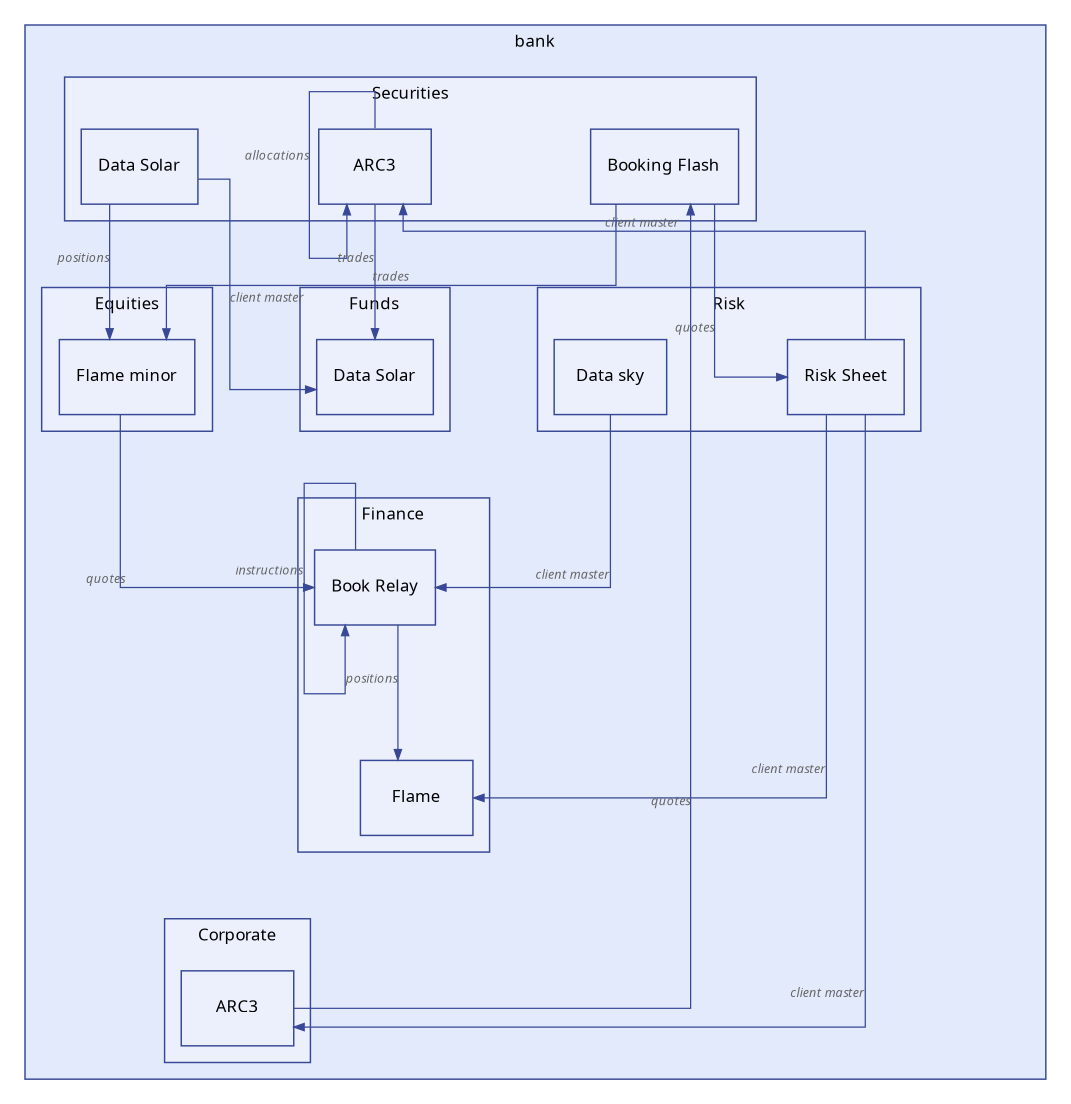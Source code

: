 digraph  {
  splines="ortho";
  fontname="trebuchet MS";
  fontsize="8";
  nodesep="0.8";
  ranksep="0.9";
  concentrate="true";
  rankdir="TB";
  compound="true";
  subgraph cluster_bank  {
    style="filled";
    color="#384896";
    penwidth="0.7";
    fillcolor="#e3eafc";
    label="bank";
    subgraph cluster_Risk  {
      style="filled";
      color="#384896";
      penwidth="0.7";
      fillcolor="#ebf0fc";
      label="Risk";
      app14155[shape="rectangle",fontname="trebuchet MS",fontsize="8",color="#384896",penwidth="0.7",label="Risk Sheet"];
      app14156[shape="rectangle",fontname="trebuchet MS",fontsize="8",color="#384896",penwidth="0.7",label="Data sky"];
    }
    subgraph cluster_Securities  {
      style="filled";
      color="#384896";
      penwidth="0.7";
      fillcolor="#ebf0fc";
      label="Securities";
      app14147[shape="rectangle",fontname="trebuchet MS",fontsize="8",color="#384896",penwidth="0.7",label="ARC3"];
      app14151[shape="rectangle",fontname="trebuchet MS",fontsize="8",color="#384896",penwidth="0.7",label="Booking Flash"];
      app14154[shape="rectangle",fontname="trebuchet MS",fontsize="8",color="#384896",penwidth="0.7",label="Data Solar"];
    }
    subgraph cluster_Equities  {
      style="filled";
      color="#384896";
      penwidth="0.7";
      fillcolor="#ebf0fc";
      label="Equities";
      app14150[shape="rectangle",fontname="trebuchet MS",fontsize="8",color="#384896",penwidth="0.7",label="Flame minor"];
    }
    subgraph cluster_Corporate  {
      style="filled";
      color="#384896";
      penwidth="0.7";
      fillcolor="#ebf0fc";
      label="Corporate";
      app14153[shape="rectangle",fontname="trebuchet MS",fontsize="8",color="#384896",penwidth="0.7",label="ARC3"];
    }
    subgraph cluster_Funds  {
      style="filled";
      color="#384896";
      penwidth="0.7";
      fillcolor="#ebf0fc";
      label="Funds";
      app14149[shape="rectangle",fontname="trebuchet MS",fontsize="8",color="#384896",penwidth="0.7",label="Data Solar"];
    }
    subgraph cluster_Finance  {
      style="filled";
      color="#384896";
      penwidth="0.7";
      fillcolor="#ebf0fc";
      label="Finance";
      app14148[shape="rectangle",fontname="trebuchet MS",fontsize="8",color="#384896",penwidth="0.7",label="Flame"];
      app14152[shape="rectangle",fontname="trebuchet MS",fontsize="8",color="#384896",penwidth="0.7",label="Book Relay"];
    }
  }
  app14152 -> app14148 [xlabel="positions",fontsize="6",color="#384896",fontname="trebuchet MS italic",fontcolor="#656565",arrowsize="0.5",penwidth="0.6",constraint="true"];
  app14155 -> app14153 [xlabel="client master",fontsize="6",color="#384896",fontname="trebuchet MS italic",fontcolor="#656565",arrowsize="0.5",penwidth="0.6",constraint="true"];
  app14147 -> app14149 [xlabel="trades",fontsize="6",color="#384896",fontname="trebuchet MS italic",fontcolor="#656565",arrowsize="0.5",penwidth="0.6",constraint="true"];
  app14154 -> app14149 [xlabel="client master",fontsize="6",color="#384896",fontname="trebuchet MS italic",fontcolor="#656565",arrowsize="0.5",penwidth="0.6",constraint="true"];
  app14155 -> app14148 [xlabel="client master",fontsize="6",color="#384896",fontname="trebuchet MS italic",fontcolor="#656565",arrowsize="0.5",penwidth="0.6",constraint="true"];
  app14153 -> app14151 [xlabel="quotes",fontsize="6",color="#384896",fontname="trebuchet MS italic",fontcolor="#656565",arrowsize="0.5",penwidth="0.6",constraint="true"];
  app14156 -> app14152 [xlabel="client master",fontsize="6",color="#384896",fontname="trebuchet MS italic",fontcolor="#656565",arrowsize="0.5",penwidth="0.6",constraint="true"];
  app14151 -> app14150 [xlabel="trades",fontsize="6",color="#384896",fontname="trebuchet MS italic",fontcolor="#656565",arrowsize="0.5",penwidth="0.6",constraint="true"];
  app14155 -> app14147 [xlabel="client master",fontsize="6",color="#384896",fontname="trebuchet MS italic",fontcolor="#656565",arrowsize="0.5",penwidth="0.6",constraint="true"];
  app14152 -> app14152 [xlabel="instructions",fontsize="6",color="#384896",fontname="trebuchet MS italic",fontcolor="#656565",arrowsize="0.5",penwidth="0.6",constraint="true"];
  app14155 -> app14147 [xlabel="client master",fontsize="6",color="#384896",fontname="trebuchet MS italic",fontcolor="#656565",arrowsize="0.5",penwidth="0.6",constraint="true"];
  app14150 -> app14152 [xlabel="quotes",fontsize="6",color="#384896",fontname="trebuchet MS italic",fontcolor="#656565",arrowsize="0.5",penwidth="0.6",constraint="true"];
  app14154 -> app14150 [xlabel="positions",fontsize="6",color="#384896",fontname="trebuchet MS italic",fontcolor="#656565",arrowsize="0.5",penwidth="0.6",constraint="true"];
  app14151 -> app14155 [xlabel="quotes",fontsize="6",color="#384896",fontname="trebuchet MS italic",fontcolor="#656565",arrowsize="0.5",penwidth="0.6",constraint="true"];
  app14147 -> app14147 [xlabel="allocations",fontsize="6",color="#384896",fontname="trebuchet MS italic",fontcolor="#656565",arrowsize="0.5",penwidth="0.6",constraint="true"];
  app14151 -> app14155 [ltail="cluster_Securities",lhead="cluster_Risk",color="#222222",penwidth="2",weight="10",style="invis"];
  app14154 -> app14149 [ltail="cluster_Securities",lhead="cluster_Funds",color="#222222",penwidth="2",weight="10",style="invis"];
  app14147 -> app14150 [ltail="cluster_Securities",lhead="cluster_Equities",color="#222222",penwidth="2",weight="10",style="invis"];
  app14156 -> app14148 [ltail="cluster_Risk",lhead="cluster_Finance",color="#222222",penwidth="2",weight="10",style="invis"];
  app14149 -> app14148 [ltail="cluster_Funds",lhead="cluster_Finance",color="#222222",penwidth="2",weight="10",style="invis"];
  app14150 -> app14152 [ltail="cluster_Equities",lhead="cluster_Finance",color="#222222",penwidth="2",weight="10",style="invis"];
  app14148 -> app14153 [ltail="cluster_Finance",lhead="cluster_Corporate",color="#222222",penwidth="2",weight="10",style="invis"];
  app14147 -> app14156 [ltail="cluster_Securities",lhead="cluster_Risk",color="#222222",penwidth="2",weight="10",style="invis"];
  app14147 -> app14149 [ltail="cluster_Securities",lhead="cluster_Funds",color="#222222",penwidth="2",weight="10",style="invis"];
  app14154 -> app14150 [ltail="cluster_Securities",lhead="cluster_Equities",color="#222222",penwidth="2",weight="10",style="invis"];
  app14156 -> app14152 [ltail="cluster_Risk",lhead="cluster_Finance",color="#222222",penwidth="2",weight="10",style="invis"];
  app14149 -> app14148 [ltail="cluster_Funds",lhead="cluster_Finance",color="#222222",penwidth="2",weight="10",style="invis"];
  app14150 -> app14152 [ltail="cluster_Equities",lhead="cluster_Finance",color="#222222",penwidth="2",weight="10",style="invis"];
  app14152 -> app14153 [ltail="cluster_Finance",lhead="cluster_Corporate",color="#222222",penwidth="2",weight="10",style="invis"];
  app14154 -> app14155 [ltail="cluster_Securities",lhead="cluster_Risk",color="#222222",penwidth="2",weight="10",style="invis"];
  app14151 -> app14149 [ltail="cluster_Securities",lhead="cluster_Funds",color="#222222",penwidth="2",weight="10",style="invis"];
  app14147 -> app14150 [ltail="cluster_Securities",lhead="cluster_Equities",color="#222222",penwidth="2",weight="10",style="invis"];
  app14156 -> app14148 [ltail="cluster_Risk",lhead="cluster_Finance",color="#222222",penwidth="2",weight="10",style="invis"];
  app14149 -> app14148 [ltail="cluster_Funds",lhead="cluster_Finance",color="#222222",penwidth="2",weight="10",style="invis"];
  app14150 -> app14152 [ltail="cluster_Equities",lhead="cluster_Finance",color="#222222",penwidth="2",weight="10",style="invis"];
  app14152 -> app14153 [ltail="cluster_Finance",lhead="cluster_Corporate",color="#222222",penwidth="2",weight="10",style="invis"];
  app14147 -> app14156 [ltail="cluster_Securities",lhead="cluster_Risk",color="#222222",penwidth="2",weight="10",style="invis"];
  app14147 -> app14149 [ltail="cluster_Securities",lhead="cluster_Funds",color="#222222",penwidth="2",weight="10",style="invis"];
  app14151 -> app14150 [ltail="cluster_Securities",lhead="cluster_Equities",color="#222222",penwidth="2",weight="10",style="invis"];
  app14155 -> app14148 [ltail="cluster_Risk",lhead="cluster_Finance",color="#222222",penwidth="2",weight="10",style="invis"];
  app14149 -> app14152 [ltail="cluster_Funds",lhead="cluster_Finance",color="#222222",penwidth="2",weight="10",style="invis"];
  app14150 -> app14152 [ltail="cluster_Equities",lhead="cluster_Finance",color="#222222",penwidth="2",weight="10",style="invis"];
  app14152 -> app14153 [ltail="cluster_Finance",lhead="cluster_Corporate",color="#222222",penwidth="2",weight="10",style="invis"];
  app14151 -> app14156 [ltail="cluster_Securities",lhead="cluster_Risk",color="#222222",penwidth="2",weight="10",style="invis"];
  app14154 -> app14149 [ltail="cluster_Securities",lhead="cluster_Funds",color="#222222",penwidth="2",weight="10",style="invis"];
  app14154 -> app14150 [ltail="cluster_Securities",lhead="cluster_Equities",color="#222222",penwidth="2",weight="10",style="invis"];
  app14156 -> app14148 [ltail="cluster_Risk",lhead="cluster_Finance",color="#222222",penwidth="2",weight="10",style="invis"];
  app14149 -> app14152 [ltail="cluster_Funds",lhead="cluster_Finance",color="#222222",penwidth="2",weight="10",style="invis"];
  app14150 -> app14152 [ltail="cluster_Equities",lhead="cluster_Finance",color="#222222",penwidth="2",weight="10",style="invis"];
  app14152 -> app14153 [ltail="cluster_Finance",lhead="cluster_Corporate",color="#222222",penwidth="2",weight="10",style="invis"];
}